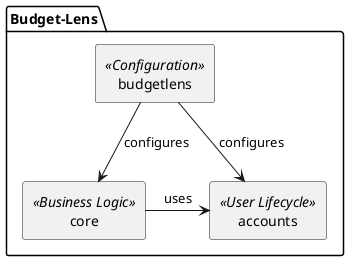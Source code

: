 @startuml components
skinparam componentStyle rectangle

package "Budget-Lens" {
    [budgetlens] <<Configuration>> 
    [core] <<Business Logic>>
    [accounts] <<User Lifecycle>>
}

[budgetlens] -down-> [core] : configures
[budgetlens] -down-> [accounts] : configures
[core] -right-> [accounts] : uses
@enduml
